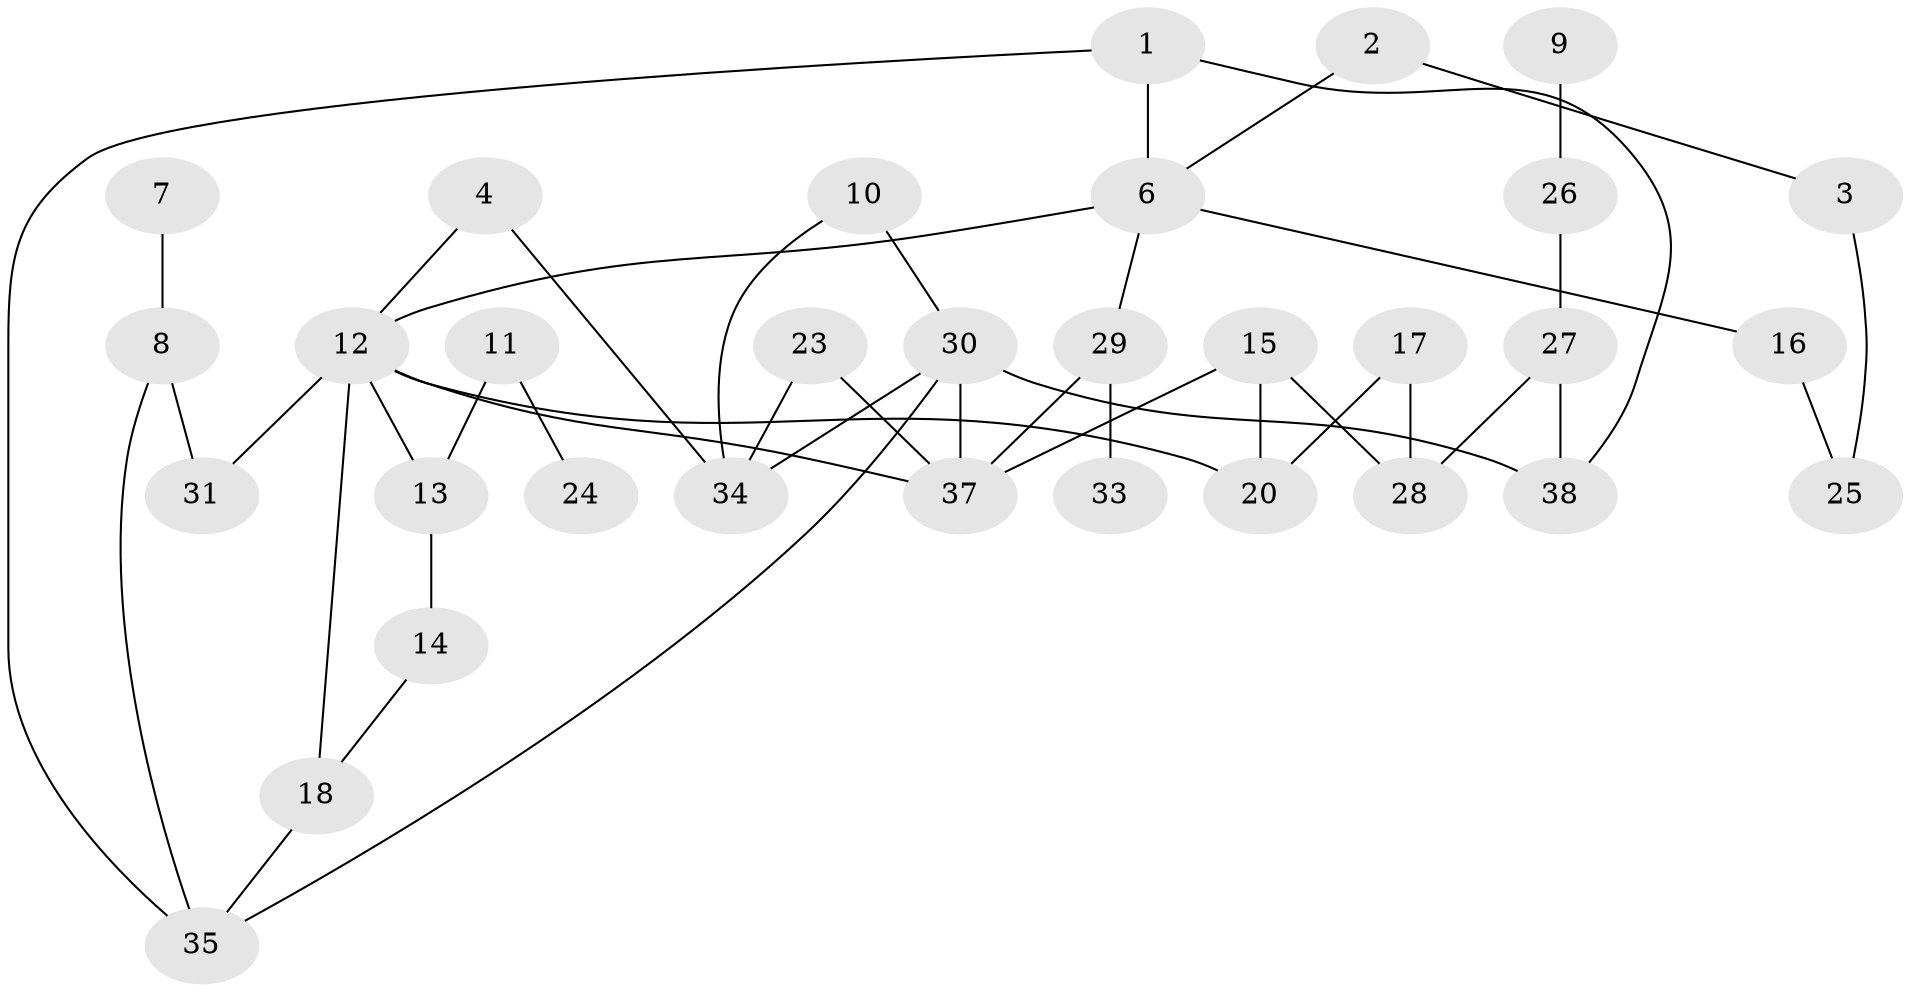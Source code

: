 // original degree distribution, {4: 0.09574468085106383, 2: 0.35106382978723405, 3: 0.23404255319148937, 1: 0.23404255319148937, 0: 0.05319148936170213, 8: 0.010638297872340425, 5: 0.02127659574468085}
// Generated by graph-tools (version 1.1) at 2025/35/03/04/25 23:35:50]
// undirected, 32 vertices, 44 edges
graph export_dot {
  node [color=gray90,style=filled];
  1;
  2;
  3;
  4;
  6;
  7;
  8;
  9;
  10;
  11;
  12;
  13;
  14;
  15;
  16;
  17;
  18;
  20;
  23;
  24;
  25;
  26;
  27;
  28;
  29;
  30;
  31;
  33;
  34;
  35;
  37;
  38;
  1 -- 6 [weight=1.0];
  1 -- 35 [weight=1.0];
  1 -- 38 [weight=1.0];
  2 -- 3 [weight=1.0];
  2 -- 6 [weight=1.0];
  3 -- 25 [weight=1.0];
  4 -- 12 [weight=1.0];
  4 -- 34 [weight=1.0];
  6 -- 12 [weight=1.0];
  6 -- 16 [weight=1.0];
  6 -- 29 [weight=1.0];
  7 -- 8 [weight=1.0];
  8 -- 31 [weight=1.0];
  8 -- 35 [weight=1.0];
  9 -- 26 [weight=1.0];
  10 -- 30 [weight=1.0];
  10 -- 34 [weight=1.0];
  11 -- 13 [weight=1.0];
  11 -- 24 [weight=1.0];
  12 -- 13 [weight=1.0];
  12 -- 18 [weight=1.0];
  12 -- 20 [weight=1.0];
  12 -- 31 [weight=1.0];
  12 -- 37 [weight=1.0];
  13 -- 14 [weight=1.0];
  14 -- 18 [weight=1.0];
  15 -- 20 [weight=1.0];
  15 -- 28 [weight=1.0];
  15 -- 37 [weight=1.0];
  16 -- 25 [weight=1.0];
  17 -- 20 [weight=1.0];
  17 -- 28 [weight=1.0];
  18 -- 35 [weight=1.0];
  23 -- 34 [weight=1.0];
  23 -- 37 [weight=1.0];
  26 -- 27 [weight=1.0];
  27 -- 28 [weight=2.0];
  27 -- 38 [weight=1.0];
  29 -- 33 [weight=1.0];
  29 -- 37 [weight=1.0];
  30 -- 34 [weight=1.0];
  30 -- 35 [weight=1.0];
  30 -- 37 [weight=1.0];
  30 -- 38 [weight=2.0];
}
